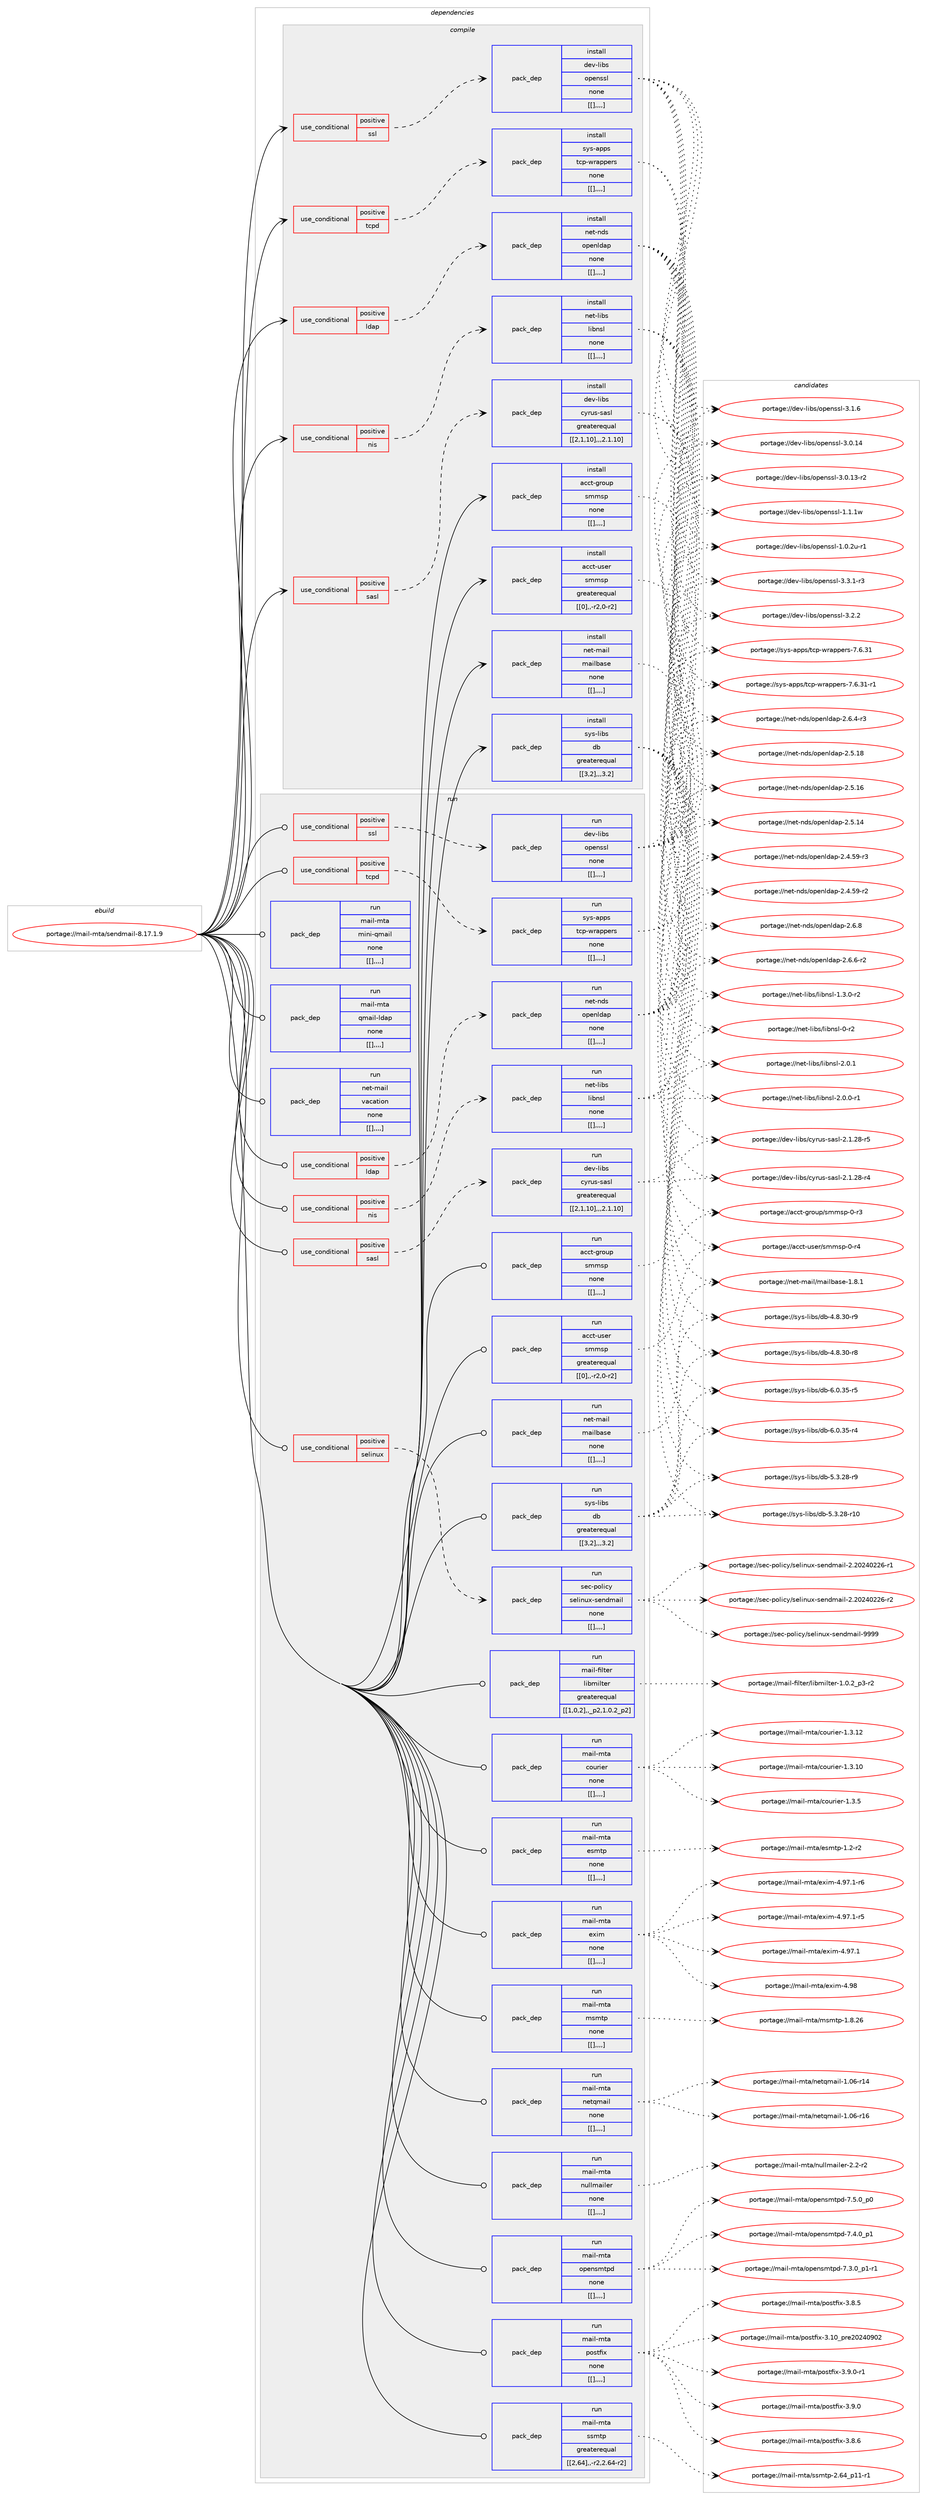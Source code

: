 digraph prolog {

# *************
# Graph options
# *************

newrank=true;
concentrate=true;
compound=true;
graph [rankdir=LR,fontname=Helvetica,fontsize=10,ranksep=1.5];#, ranksep=2.5, nodesep=0.2];
edge  [arrowhead=vee];
node  [fontname=Helvetica,fontsize=10];

# **********
# The ebuild
# **********

subgraph cluster_leftcol {
color=gray;
label=<<i>ebuild</i>>;
id [label="portage://mail-mta/sendmail-8.17.1.9", color=red, width=4, href="../mail-mta/sendmail-8.17.1.9.svg"];
}

# ****************
# The dependencies
# ****************

subgraph cluster_midcol {
color=gray;
label=<<i>dependencies</i>>;
subgraph cluster_compile {
fillcolor="#eeeeee";
style=filled;
label=<<i>compile</i>>;
subgraph cond73494 {
dependency295524 [label=<<TABLE BORDER="0" CELLBORDER="1" CELLSPACING="0" CELLPADDING="4"><TR><TD ROWSPAN="3" CELLPADDING="10">use_conditional</TD></TR><TR><TD>positive</TD></TR><TR><TD>ldap</TD></TR></TABLE>>, shape=none, color=red];
subgraph pack219558 {
dependency295525 [label=<<TABLE BORDER="0" CELLBORDER="1" CELLSPACING="0" CELLPADDING="4" WIDTH="220"><TR><TD ROWSPAN="6" CELLPADDING="30">pack_dep</TD></TR><TR><TD WIDTH="110">install</TD></TR><TR><TD>net-nds</TD></TR><TR><TD>openldap</TD></TR><TR><TD>none</TD></TR><TR><TD>[[],,,,]</TD></TR></TABLE>>, shape=none, color=blue];
}
dependency295524:e -> dependency295525:w [weight=20,style="dashed",arrowhead="vee"];
}
id:e -> dependency295524:w [weight=20,style="solid",arrowhead="vee"];
subgraph cond73495 {
dependency295526 [label=<<TABLE BORDER="0" CELLBORDER="1" CELLSPACING="0" CELLPADDING="4"><TR><TD ROWSPAN="3" CELLPADDING="10">use_conditional</TD></TR><TR><TD>positive</TD></TR><TR><TD>nis</TD></TR></TABLE>>, shape=none, color=red];
subgraph pack219559 {
dependency295527 [label=<<TABLE BORDER="0" CELLBORDER="1" CELLSPACING="0" CELLPADDING="4" WIDTH="220"><TR><TD ROWSPAN="6" CELLPADDING="30">pack_dep</TD></TR><TR><TD WIDTH="110">install</TD></TR><TR><TD>net-libs</TD></TR><TR><TD>libnsl</TD></TR><TR><TD>none</TD></TR><TR><TD>[[],,,,]</TD></TR></TABLE>>, shape=none, color=blue];
}
dependency295526:e -> dependency295527:w [weight=20,style="dashed",arrowhead="vee"];
}
id:e -> dependency295526:w [weight=20,style="solid",arrowhead="vee"];
subgraph cond73496 {
dependency295528 [label=<<TABLE BORDER="0" CELLBORDER="1" CELLSPACING="0" CELLPADDING="4"><TR><TD ROWSPAN="3" CELLPADDING="10">use_conditional</TD></TR><TR><TD>positive</TD></TR><TR><TD>sasl</TD></TR></TABLE>>, shape=none, color=red];
subgraph pack219560 {
dependency295529 [label=<<TABLE BORDER="0" CELLBORDER="1" CELLSPACING="0" CELLPADDING="4" WIDTH="220"><TR><TD ROWSPAN="6" CELLPADDING="30">pack_dep</TD></TR><TR><TD WIDTH="110">install</TD></TR><TR><TD>dev-libs</TD></TR><TR><TD>cyrus-sasl</TD></TR><TR><TD>greaterequal</TD></TR><TR><TD>[[2,1,10],,,2.1.10]</TD></TR></TABLE>>, shape=none, color=blue];
}
dependency295528:e -> dependency295529:w [weight=20,style="dashed",arrowhead="vee"];
}
id:e -> dependency295528:w [weight=20,style="solid",arrowhead="vee"];
subgraph cond73497 {
dependency295530 [label=<<TABLE BORDER="0" CELLBORDER="1" CELLSPACING="0" CELLPADDING="4"><TR><TD ROWSPAN="3" CELLPADDING="10">use_conditional</TD></TR><TR><TD>positive</TD></TR><TR><TD>ssl</TD></TR></TABLE>>, shape=none, color=red];
subgraph pack219561 {
dependency295531 [label=<<TABLE BORDER="0" CELLBORDER="1" CELLSPACING="0" CELLPADDING="4" WIDTH="220"><TR><TD ROWSPAN="6" CELLPADDING="30">pack_dep</TD></TR><TR><TD WIDTH="110">install</TD></TR><TR><TD>dev-libs</TD></TR><TR><TD>openssl</TD></TR><TR><TD>none</TD></TR><TR><TD>[[],,,,]</TD></TR></TABLE>>, shape=none, color=blue];
}
dependency295530:e -> dependency295531:w [weight=20,style="dashed",arrowhead="vee"];
}
id:e -> dependency295530:w [weight=20,style="solid",arrowhead="vee"];
subgraph cond73498 {
dependency295532 [label=<<TABLE BORDER="0" CELLBORDER="1" CELLSPACING="0" CELLPADDING="4"><TR><TD ROWSPAN="3" CELLPADDING="10">use_conditional</TD></TR><TR><TD>positive</TD></TR><TR><TD>tcpd</TD></TR></TABLE>>, shape=none, color=red];
subgraph pack219562 {
dependency295533 [label=<<TABLE BORDER="0" CELLBORDER="1" CELLSPACING="0" CELLPADDING="4" WIDTH="220"><TR><TD ROWSPAN="6" CELLPADDING="30">pack_dep</TD></TR><TR><TD WIDTH="110">install</TD></TR><TR><TD>sys-apps</TD></TR><TR><TD>tcp-wrappers</TD></TR><TR><TD>none</TD></TR><TR><TD>[[],,,,]</TD></TR></TABLE>>, shape=none, color=blue];
}
dependency295532:e -> dependency295533:w [weight=20,style="dashed",arrowhead="vee"];
}
id:e -> dependency295532:w [weight=20,style="solid",arrowhead="vee"];
subgraph pack219563 {
dependency295534 [label=<<TABLE BORDER="0" CELLBORDER="1" CELLSPACING="0" CELLPADDING="4" WIDTH="220"><TR><TD ROWSPAN="6" CELLPADDING="30">pack_dep</TD></TR><TR><TD WIDTH="110">install</TD></TR><TR><TD>acct-group</TD></TR><TR><TD>smmsp</TD></TR><TR><TD>none</TD></TR><TR><TD>[[],,,,]</TD></TR></TABLE>>, shape=none, color=blue];
}
id:e -> dependency295534:w [weight=20,style="solid",arrowhead="vee"];
subgraph pack219564 {
dependency295535 [label=<<TABLE BORDER="0" CELLBORDER="1" CELLSPACING="0" CELLPADDING="4" WIDTH="220"><TR><TD ROWSPAN="6" CELLPADDING="30">pack_dep</TD></TR><TR><TD WIDTH="110">install</TD></TR><TR><TD>acct-user</TD></TR><TR><TD>smmsp</TD></TR><TR><TD>greaterequal</TD></TR><TR><TD>[[0],,-r2,0-r2]</TD></TR></TABLE>>, shape=none, color=blue];
}
id:e -> dependency295535:w [weight=20,style="solid",arrowhead="vee"];
subgraph pack219565 {
dependency295536 [label=<<TABLE BORDER="0" CELLBORDER="1" CELLSPACING="0" CELLPADDING="4" WIDTH="220"><TR><TD ROWSPAN="6" CELLPADDING="30">pack_dep</TD></TR><TR><TD WIDTH="110">install</TD></TR><TR><TD>net-mail</TD></TR><TR><TD>mailbase</TD></TR><TR><TD>none</TD></TR><TR><TD>[[],,,,]</TD></TR></TABLE>>, shape=none, color=blue];
}
id:e -> dependency295536:w [weight=20,style="solid",arrowhead="vee"];
subgraph pack219566 {
dependency295537 [label=<<TABLE BORDER="0" CELLBORDER="1" CELLSPACING="0" CELLPADDING="4" WIDTH="220"><TR><TD ROWSPAN="6" CELLPADDING="30">pack_dep</TD></TR><TR><TD WIDTH="110">install</TD></TR><TR><TD>sys-libs</TD></TR><TR><TD>db</TD></TR><TR><TD>greaterequal</TD></TR><TR><TD>[[3,2],,,3.2]</TD></TR></TABLE>>, shape=none, color=blue];
}
id:e -> dependency295537:w [weight=20,style="solid",arrowhead="vee"];
}
subgraph cluster_compileandrun {
fillcolor="#eeeeee";
style=filled;
label=<<i>compile and run</i>>;
}
subgraph cluster_run {
fillcolor="#eeeeee";
style=filled;
label=<<i>run</i>>;
subgraph cond73499 {
dependency295538 [label=<<TABLE BORDER="0" CELLBORDER="1" CELLSPACING="0" CELLPADDING="4"><TR><TD ROWSPAN="3" CELLPADDING="10">use_conditional</TD></TR><TR><TD>positive</TD></TR><TR><TD>ldap</TD></TR></TABLE>>, shape=none, color=red];
subgraph pack219567 {
dependency295539 [label=<<TABLE BORDER="0" CELLBORDER="1" CELLSPACING="0" CELLPADDING="4" WIDTH="220"><TR><TD ROWSPAN="6" CELLPADDING="30">pack_dep</TD></TR><TR><TD WIDTH="110">run</TD></TR><TR><TD>net-nds</TD></TR><TR><TD>openldap</TD></TR><TR><TD>none</TD></TR><TR><TD>[[],,,,]</TD></TR></TABLE>>, shape=none, color=blue];
}
dependency295538:e -> dependency295539:w [weight=20,style="dashed",arrowhead="vee"];
}
id:e -> dependency295538:w [weight=20,style="solid",arrowhead="odot"];
subgraph cond73500 {
dependency295540 [label=<<TABLE BORDER="0" CELLBORDER="1" CELLSPACING="0" CELLPADDING="4"><TR><TD ROWSPAN="3" CELLPADDING="10">use_conditional</TD></TR><TR><TD>positive</TD></TR><TR><TD>nis</TD></TR></TABLE>>, shape=none, color=red];
subgraph pack219568 {
dependency295541 [label=<<TABLE BORDER="0" CELLBORDER="1" CELLSPACING="0" CELLPADDING="4" WIDTH="220"><TR><TD ROWSPAN="6" CELLPADDING="30">pack_dep</TD></TR><TR><TD WIDTH="110">run</TD></TR><TR><TD>net-libs</TD></TR><TR><TD>libnsl</TD></TR><TR><TD>none</TD></TR><TR><TD>[[],,,,]</TD></TR></TABLE>>, shape=none, color=blue];
}
dependency295540:e -> dependency295541:w [weight=20,style="dashed",arrowhead="vee"];
}
id:e -> dependency295540:w [weight=20,style="solid",arrowhead="odot"];
subgraph cond73501 {
dependency295542 [label=<<TABLE BORDER="0" CELLBORDER="1" CELLSPACING="0" CELLPADDING="4"><TR><TD ROWSPAN="3" CELLPADDING="10">use_conditional</TD></TR><TR><TD>positive</TD></TR><TR><TD>sasl</TD></TR></TABLE>>, shape=none, color=red];
subgraph pack219569 {
dependency295543 [label=<<TABLE BORDER="0" CELLBORDER="1" CELLSPACING="0" CELLPADDING="4" WIDTH="220"><TR><TD ROWSPAN="6" CELLPADDING="30">pack_dep</TD></TR><TR><TD WIDTH="110">run</TD></TR><TR><TD>dev-libs</TD></TR><TR><TD>cyrus-sasl</TD></TR><TR><TD>greaterequal</TD></TR><TR><TD>[[2,1,10],,,2.1.10]</TD></TR></TABLE>>, shape=none, color=blue];
}
dependency295542:e -> dependency295543:w [weight=20,style="dashed",arrowhead="vee"];
}
id:e -> dependency295542:w [weight=20,style="solid",arrowhead="odot"];
subgraph cond73502 {
dependency295544 [label=<<TABLE BORDER="0" CELLBORDER="1" CELLSPACING="0" CELLPADDING="4"><TR><TD ROWSPAN="3" CELLPADDING="10">use_conditional</TD></TR><TR><TD>positive</TD></TR><TR><TD>selinux</TD></TR></TABLE>>, shape=none, color=red];
subgraph pack219570 {
dependency295545 [label=<<TABLE BORDER="0" CELLBORDER="1" CELLSPACING="0" CELLPADDING="4" WIDTH="220"><TR><TD ROWSPAN="6" CELLPADDING="30">pack_dep</TD></TR><TR><TD WIDTH="110">run</TD></TR><TR><TD>sec-policy</TD></TR><TR><TD>selinux-sendmail</TD></TR><TR><TD>none</TD></TR><TR><TD>[[],,,,]</TD></TR></TABLE>>, shape=none, color=blue];
}
dependency295544:e -> dependency295545:w [weight=20,style="dashed",arrowhead="vee"];
}
id:e -> dependency295544:w [weight=20,style="solid",arrowhead="odot"];
subgraph cond73503 {
dependency295546 [label=<<TABLE BORDER="0" CELLBORDER="1" CELLSPACING="0" CELLPADDING="4"><TR><TD ROWSPAN="3" CELLPADDING="10">use_conditional</TD></TR><TR><TD>positive</TD></TR><TR><TD>ssl</TD></TR></TABLE>>, shape=none, color=red];
subgraph pack219571 {
dependency295547 [label=<<TABLE BORDER="0" CELLBORDER="1" CELLSPACING="0" CELLPADDING="4" WIDTH="220"><TR><TD ROWSPAN="6" CELLPADDING="30">pack_dep</TD></TR><TR><TD WIDTH="110">run</TD></TR><TR><TD>dev-libs</TD></TR><TR><TD>openssl</TD></TR><TR><TD>none</TD></TR><TR><TD>[[],,,,]</TD></TR></TABLE>>, shape=none, color=blue];
}
dependency295546:e -> dependency295547:w [weight=20,style="dashed",arrowhead="vee"];
}
id:e -> dependency295546:w [weight=20,style="solid",arrowhead="odot"];
subgraph cond73504 {
dependency295548 [label=<<TABLE BORDER="0" CELLBORDER="1" CELLSPACING="0" CELLPADDING="4"><TR><TD ROWSPAN="3" CELLPADDING="10">use_conditional</TD></TR><TR><TD>positive</TD></TR><TR><TD>tcpd</TD></TR></TABLE>>, shape=none, color=red];
subgraph pack219572 {
dependency295549 [label=<<TABLE BORDER="0" CELLBORDER="1" CELLSPACING="0" CELLPADDING="4" WIDTH="220"><TR><TD ROWSPAN="6" CELLPADDING="30">pack_dep</TD></TR><TR><TD WIDTH="110">run</TD></TR><TR><TD>sys-apps</TD></TR><TR><TD>tcp-wrappers</TD></TR><TR><TD>none</TD></TR><TR><TD>[[],,,,]</TD></TR></TABLE>>, shape=none, color=blue];
}
dependency295548:e -> dependency295549:w [weight=20,style="dashed",arrowhead="vee"];
}
id:e -> dependency295548:w [weight=20,style="solid",arrowhead="odot"];
subgraph pack219573 {
dependency295550 [label=<<TABLE BORDER="0" CELLBORDER="1" CELLSPACING="0" CELLPADDING="4" WIDTH="220"><TR><TD ROWSPAN="6" CELLPADDING="30">pack_dep</TD></TR><TR><TD WIDTH="110">run</TD></TR><TR><TD>acct-group</TD></TR><TR><TD>smmsp</TD></TR><TR><TD>none</TD></TR><TR><TD>[[],,,,]</TD></TR></TABLE>>, shape=none, color=blue];
}
id:e -> dependency295550:w [weight=20,style="solid",arrowhead="odot"];
subgraph pack219574 {
dependency295551 [label=<<TABLE BORDER="0" CELLBORDER="1" CELLSPACING="0" CELLPADDING="4" WIDTH="220"><TR><TD ROWSPAN="6" CELLPADDING="30">pack_dep</TD></TR><TR><TD WIDTH="110">run</TD></TR><TR><TD>acct-user</TD></TR><TR><TD>smmsp</TD></TR><TR><TD>greaterequal</TD></TR><TR><TD>[[0],,-r2,0-r2]</TD></TR></TABLE>>, shape=none, color=blue];
}
id:e -> dependency295551:w [weight=20,style="solid",arrowhead="odot"];
subgraph pack219575 {
dependency295552 [label=<<TABLE BORDER="0" CELLBORDER="1" CELLSPACING="0" CELLPADDING="4" WIDTH="220"><TR><TD ROWSPAN="6" CELLPADDING="30">pack_dep</TD></TR><TR><TD WIDTH="110">run</TD></TR><TR><TD>mail-filter</TD></TR><TR><TD>libmilter</TD></TR><TR><TD>greaterequal</TD></TR><TR><TD>[[1,0,2],,_p2,1.0.2_p2]</TD></TR></TABLE>>, shape=none, color=blue];
}
id:e -> dependency295552:w [weight=20,style="solid",arrowhead="odot"];
subgraph pack219576 {
dependency295553 [label=<<TABLE BORDER="0" CELLBORDER="1" CELLSPACING="0" CELLPADDING="4" WIDTH="220"><TR><TD ROWSPAN="6" CELLPADDING="30">pack_dep</TD></TR><TR><TD WIDTH="110">run</TD></TR><TR><TD>net-mail</TD></TR><TR><TD>mailbase</TD></TR><TR><TD>none</TD></TR><TR><TD>[[],,,,]</TD></TR></TABLE>>, shape=none, color=blue];
}
id:e -> dependency295553:w [weight=20,style="solid",arrowhead="odot"];
subgraph pack219577 {
dependency295554 [label=<<TABLE BORDER="0" CELLBORDER="1" CELLSPACING="0" CELLPADDING="4" WIDTH="220"><TR><TD ROWSPAN="6" CELLPADDING="30">pack_dep</TD></TR><TR><TD WIDTH="110">run</TD></TR><TR><TD>sys-libs</TD></TR><TR><TD>db</TD></TR><TR><TD>greaterequal</TD></TR><TR><TD>[[3,2],,,3.2]</TD></TR></TABLE>>, shape=none, color=blue];
}
id:e -> dependency295554:w [weight=20,style="solid",arrowhead="odot"];
subgraph pack219578 {
dependency295555 [label=<<TABLE BORDER="0" CELLBORDER="1" CELLSPACING="0" CELLPADDING="4" WIDTH="220"><TR><TD ROWSPAN="6" CELLPADDING="30">pack_dep</TD></TR><TR><TD WIDTH="110">run</TD></TR><TR><TD>mail-mta</TD></TR><TR><TD>courier</TD></TR><TR><TD>none</TD></TR><TR><TD>[[],,,,]</TD></TR></TABLE>>, shape=none, color=blue];
}
id:e -> dependency295555:w [weight=20,style="solid",arrowhead="odot"];
subgraph pack219579 {
dependency295556 [label=<<TABLE BORDER="0" CELLBORDER="1" CELLSPACING="0" CELLPADDING="4" WIDTH="220"><TR><TD ROWSPAN="6" CELLPADDING="30">pack_dep</TD></TR><TR><TD WIDTH="110">run</TD></TR><TR><TD>mail-mta</TD></TR><TR><TD>esmtp</TD></TR><TR><TD>none</TD></TR><TR><TD>[[],,,,]</TD></TR></TABLE>>, shape=none, color=blue];
}
id:e -> dependency295556:w [weight=20,style="solid",arrowhead="odot"];
subgraph pack219580 {
dependency295557 [label=<<TABLE BORDER="0" CELLBORDER="1" CELLSPACING="0" CELLPADDING="4" WIDTH="220"><TR><TD ROWSPAN="6" CELLPADDING="30">pack_dep</TD></TR><TR><TD WIDTH="110">run</TD></TR><TR><TD>mail-mta</TD></TR><TR><TD>exim</TD></TR><TR><TD>none</TD></TR><TR><TD>[[],,,,]</TD></TR></TABLE>>, shape=none, color=blue];
}
id:e -> dependency295557:w [weight=20,style="solid",arrowhead="odot"];
subgraph pack219581 {
dependency295558 [label=<<TABLE BORDER="0" CELLBORDER="1" CELLSPACING="0" CELLPADDING="4" WIDTH="220"><TR><TD ROWSPAN="6" CELLPADDING="30">pack_dep</TD></TR><TR><TD WIDTH="110">run</TD></TR><TR><TD>mail-mta</TD></TR><TR><TD>mini-qmail</TD></TR><TR><TD>none</TD></TR><TR><TD>[[],,,,]</TD></TR></TABLE>>, shape=none, color=blue];
}
id:e -> dependency295558:w [weight=20,style="solid",arrowhead="odot"];
subgraph pack219582 {
dependency295559 [label=<<TABLE BORDER="0" CELLBORDER="1" CELLSPACING="0" CELLPADDING="4" WIDTH="220"><TR><TD ROWSPAN="6" CELLPADDING="30">pack_dep</TD></TR><TR><TD WIDTH="110">run</TD></TR><TR><TD>mail-mta</TD></TR><TR><TD>msmtp</TD></TR><TR><TD>none</TD></TR><TR><TD>[[],,,,]</TD></TR></TABLE>>, shape=none, color=blue];
}
id:e -> dependency295559:w [weight=20,style="solid",arrowhead="odot"];
subgraph pack219583 {
dependency295560 [label=<<TABLE BORDER="0" CELLBORDER="1" CELLSPACING="0" CELLPADDING="4" WIDTH="220"><TR><TD ROWSPAN="6" CELLPADDING="30">pack_dep</TD></TR><TR><TD WIDTH="110">run</TD></TR><TR><TD>mail-mta</TD></TR><TR><TD>netqmail</TD></TR><TR><TD>none</TD></TR><TR><TD>[[],,,,]</TD></TR></TABLE>>, shape=none, color=blue];
}
id:e -> dependency295560:w [weight=20,style="solid",arrowhead="odot"];
subgraph pack219584 {
dependency295561 [label=<<TABLE BORDER="0" CELLBORDER="1" CELLSPACING="0" CELLPADDING="4" WIDTH="220"><TR><TD ROWSPAN="6" CELLPADDING="30">pack_dep</TD></TR><TR><TD WIDTH="110">run</TD></TR><TR><TD>mail-mta</TD></TR><TR><TD>nullmailer</TD></TR><TR><TD>none</TD></TR><TR><TD>[[],,,,]</TD></TR></TABLE>>, shape=none, color=blue];
}
id:e -> dependency295561:w [weight=20,style="solid",arrowhead="odot"];
subgraph pack219585 {
dependency295562 [label=<<TABLE BORDER="0" CELLBORDER="1" CELLSPACING="0" CELLPADDING="4" WIDTH="220"><TR><TD ROWSPAN="6" CELLPADDING="30">pack_dep</TD></TR><TR><TD WIDTH="110">run</TD></TR><TR><TD>mail-mta</TD></TR><TR><TD>opensmtpd</TD></TR><TR><TD>none</TD></TR><TR><TD>[[],,,,]</TD></TR></TABLE>>, shape=none, color=blue];
}
id:e -> dependency295562:w [weight=20,style="solid",arrowhead="odot"];
subgraph pack219586 {
dependency295563 [label=<<TABLE BORDER="0" CELLBORDER="1" CELLSPACING="0" CELLPADDING="4" WIDTH="220"><TR><TD ROWSPAN="6" CELLPADDING="30">pack_dep</TD></TR><TR><TD WIDTH="110">run</TD></TR><TR><TD>mail-mta</TD></TR><TR><TD>postfix</TD></TR><TR><TD>none</TD></TR><TR><TD>[[],,,,]</TD></TR></TABLE>>, shape=none, color=blue];
}
id:e -> dependency295563:w [weight=20,style="solid",arrowhead="odot"];
subgraph pack219587 {
dependency295564 [label=<<TABLE BORDER="0" CELLBORDER="1" CELLSPACING="0" CELLPADDING="4" WIDTH="220"><TR><TD ROWSPAN="6" CELLPADDING="30">pack_dep</TD></TR><TR><TD WIDTH="110">run</TD></TR><TR><TD>mail-mta</TD></TR><TR><TD>qmail-ldap</TD></TR><TR><TD>none</TD></TR><TR><TD>[[],,,,]</TD></TR></TABLE>>, shape=none, color=blue];
}
id:e -> dependency295564:w [weight=20,style="solid",arrowhead="odot"];
subgraph pack219588 {
dependency295565 [label=<<TABLE BORDER="0" CELLBORDER="1" CELLSPACING="0" CELLPADDING="4" WIDTH="220"><TR><TD ROWSPAN="6" CELLPADDING="30">pack_dep</TD></TR><TR><TD WIDTH="110">run</TD></TR><TR><TD>mail-mta</TD></TR><TR><TD>ssmtp</TD></TR><TR><TD>greaterequal</TD></TR><TR><TD>[[2,64],,-r2,2.64-r2]</TD></TR></TABLE>>, shape=none, color=blue];
}
id:e -> dependency295565:w [weight=20,style="solid",arrowhead="odot"];
subgraph pack219589 {
dependency295566 [label=<<TABLE BORDER="0" CELLBORDER="1" CELLSPACING="0" CELLPADDING="4" WIDTH="220"><TR><TD ROWSPAN="6" CELLPADDING="30">pack_dep</TD></TR><TR><TD WIDTH="110">run</TD></TR><TR><TD>net-mail</TD></TR><TR><TD>vacation</TD></TR><TR><TD>none</TD></TR><TR><TD>[[],,,,]</TD></TR></TABLE>>, shape=none, color=blue];
}
id:e -> dependency295566:w [weight=20,style="solid",arrowhead="odot"];
}
}

# **************
# The candidates
# **************

subgraph cluster_choices {
rank=same;
color=gray;
label=<<i>candidates</i>>;

subgraph choice219558 {
color=black;
nodesep=1;
choice110101116451101001154711111210111010810097112455046544656 [label="portage://net-nds/openldap-2.6.8", color=red, width=4,href="../net-nds/openldap-2.6.8.svg"];
choice1101011164511010011547111112101110108100971124550465446544511450 [label="portage://net-nds/openldap-2.6.6-r2", color=red, width=4,href="../net-nds/openldap-2.6.6-r2.svg"];
choice1101011164511010011547111112101110108100971124550465446524511451 [label="portage://net-nds/openldap-2.6.4-r3", color=red, width=4,href="../net-nds/openldap-2.6.4-r3.svg"];
choice11010111645110100115471111121011101081009711245504653464956 [label="portage://net-nds/openldap-2.5.18", color=red, width=4,href="../net-nds/openldap-2.5.18.svg"];
choice11010111645110100115471111121011101081009711245504653464954 [label="portage://net-nds/openldap-2.5.16", color=red, width=4,href="../net-nds/openldap-2.5.16.svg"];
choice11010111645110100115471111121011101081009711245504653464952 [label="portage://net-nds/openldap-2.5.14", color=red, width=4,href="../net-nds/openldap-2.5.14.svg"];
choice110101116451101001154711111210111010810097112455046524653574511451 [label="portage://net-nds/openldap-2.4.59-r3", color=red, width=4,href="../net-nds/openldap-2.4.59-r3.svg"];
choice110101116451101001154711111210111010810097112455046524653574511450 [label="portage://net-nds/openldap-2.4.59-r2", color=red, width=4,href="../net-nds/openldap-2.4.59-r2.svg"];
dependency295525:e -> choice110101116451101001154711111210111010810097112455046544656:w [style=dotted,weight="100"];
dependency295525:e -> choice1101011164511010011547111112101110108100971124550465446544511450:w [style=dotted,weight="100"];
dependency295525:e -> choice1101011164511010011547111112101110108100971124550465446524511451:w [style=dotted,weight="100"];
dependency295525:e -> choice11010111645110100115471111121011101081009711245504653464956:w [style=dotted,weight="100"];
dependency295525:e -> choice11010111645110100115471111121011101081009711245504653464954:w [style=dotted,weight="100"];
dependency295525:e -> choice11010111645110100115471111121011101081009711245504653464952:w [style=dotted,weight="100"];
dependency295525:e -> choice110101116451101001154711111210111010810097112455046524653574511451:w [style=dotted,weight="100"];
dependency295525:e -> choice110101116451101001154711111210111010810097112455046524653574511450:w [style=dotted,weight="100"];
}
subgraph choice219559 {
color=black;
nodesep=1;
choice11010111645108105981154710810598110115108455046484649 [label="portage://net-libs/libnsl-2.0.1", color=red, width=4,href="../net-libs/libnsl-2.0.1.svg"];
choice110101116451081059811547108105981101151084550464846484511449 [label="portage://net-libs/libnsl-2.0.0-r1", color=red, width=4,href="../net-libs/libnsl-2.0.0-r1.svg"];
choice110101116451081059811547108105981101151084549465146484511450 [label="portage://net-libs/libnsl-1.3.0-r2", color=red, width=4,href="../net-libs/libnsl-1.3.0-r2.svg"];
choice1101011164510810598115471081059811011510845484511450 [label="portage://net-libs/libnsl-0-r2", color=red, width=4,href="../net-libs/libnsl-0-r2.svg"];
dependency295527:e -> choice11010111645108105981154710810598110115108455046484649:w [style=dotted,weight="100"];
dependency295527:e -> choice110101116451081059811547108105981101151084550464846484511449:w [style=dotted,weight="100"];
dependency295527:e -> choice110101116451081059811547108105981101151084549465146484511450:w [style=dotted,weight="100"];
dependency295527:e -> choice1101011164510810598115471081059811011510845484511450:w [style=dotted,weight="100"];
}
subgraph choice219560 {
color=black;
nodesep=1;
choice100101118451081059811547991211141171154511597115108455046494650564511453 [label="portage://dev-libs/cyrus-sasl-2.1.28-r5", color=red, width=4,href="../dev-libs/cyrus-sasl-2.1.28-r5.svg"];
choice100101118451081059811547991211141171154511597115108455046494650564511452 [label="portage://dev-libs/cyrus-sasl-2.1.28-r4", color=red, width=4,href="../dev-libs/cyrus-sasl-2.1.28-r4.svg"];
dependency295529:e -> choice100101118451081059811547991211141171154511597115108455046494650564511453:w [style=dotted,weight="100"];
dependency295529:e -> choice100101118451081059811547991211141171154511597115108455046494650564511452:w [style=dotted,weight="100"];
}
subgraph choice219561 {
color=black;
nodesep=1;
choice1001011184510810598115471111121011101151151084551465146494511451 [label="portage://dev-libs/openssl-3.3.1-r3", color=red, width=4,href="../dev-libs/openssl-3.3.1-r3.svg"];
choice100101118451081059811547111112101110115115108455146504650 [label="portage://dev-libs/openssl-3.2.2", color=red, width=4,href="../dev-libs/openssl-3.2.2.svg"];
choice100101118451081059811547111112101110115115108455146494654 [label="portage://dev-libs/openssl-3.1.6", color=red, width=4,href="../dev-libs/openssl-3.1.6.svg"];
choice10010111845108105981154711111210111011511510845514648464952 [label="portage://dev-libs/openssl-3.0.14", color=red, width=4,href="../dev-libs/openssl-3.0.14.svg"];
choice100101118451081059811547111112101110115115108455146484649514511450 [label="portage://dev-libs/openssl-3.0.13-r2", color=red, width=4,href="../dev-libs/openssl-3.0.13-r2.svg"];
choice100101118451081059811547111112101110115115108454946494649119 [label="portage://dev-libs/openssl-1.1.1w", color=red, width=4,href="../dev-libs/openssl-1.1.1w.svg"];
choice1001011184510810598115471111121011101151151084549464846501174511449 [label="portage://dev-libs/openssl-1.0.2u-r1", color=red, width=4,href="../dev-libs/openssl-1.0.2u-r1.svg"];
dependency295531:e -> choice1001011184510810598115471111121011101151151084551465146494511451:w [style=dotted,weight="100"];
dependency295531:e -> choice100101118451081059811547111112101110115115108455146504650:w [style=dotted,weight="100"];
dependency295531:e -> choice100101118451081059811547111112101110115115108455146494654:w [style=dotted,weight="100"];
dependency295531:e -> choice10010111845108105981154711111210111011511510845514648464952:w [style=dotted,weight="100"];
dependency295531:e -> choice100101118451081059811547111112101110115115108455146484649514511450:w [style=dotted,weight="100"];
dependency295531:e -> choice100101118451081059811547111112101110115115108454946494649119:w [style=dotted,weight="100"];
dependency295531:e -> choice1001011184510810598115471111121011101151151084549464846501174511449:w [style=dotted,weight="100"];
}
subgraph choice219562 {
color=black;
nodesep=1;
choice115121115459711211211547116991124511911497112112101114115455546544651494511449 [label="portage://sys-apps/tcp-wrappers-7.6.31-r1", color=red, width=4,href="../sys-apps/tcp-wrappers-7.6.31-r1.svg"];
choice11512111545971121121154711699112451191149711211210111411545554654465149 [label="portage://sys-apps/tcp-wrappers-7.6.31", color=red, width=4,href="../sys-apps/tcp-wrappers-7.6.31.svg"];
dependency295533:e -> choice115121115459711211211547116991124511911497112112101114115455546544651494511449:w [style=dotted,weight="100"];
dependency295533:e -> choice11512111545971121121154711699112451191149711211210111411545554654465149:w [style=dotted,weight="100"];
}
subgraph choice219563 {
color=black;
nodesep=1;
choice979999116451031141111171124711510910911511245484511451 [label="portage://acct-group/smmsp-0-r3", color=red, width=4,href="../acct-group/smmsp-0-r3.svg"];
dependency295534:e -> choice979999116451031141111171124711510910911511245484511451:w [style=dotted,weight="100"];
}
subgraph choice219564 {
color=black;
nodesep=1;
choice979999116451171151011144711510910911511245484511452 [label="portage://acct-user/smmsp-0-r4", color=red, width=4,href="../acct-user/smmsp-0-r4.svg"];
dependency295535:e -> choice979999116451171151011144711510910911511245484511452:w [style=dotted,weight="100"];
}
subgraph choice219565 {
color=black;
nodesep=1;
choice110101116451099710510847109971051089897115101454946564649 [label="portage://net-mail/mailbase-1.8.1", color=red, width=4,href="../net-mail/mailbase-1.8.1.svg"];
dependency295536:e -> choice110101116451099710510847109971051089897115101454946564649:w [style=dotted,weight="100"];
}
subgraph choice219566 {
color=black;
nodesep=1;
choice11512111545108105981154710098455446484651534511453 [label="portage://sys-libs/db-6.0.35-r5", color=red, width=4,href="../sys-libs/db-6.0.35-r5.svg"];
choice11512111545108105981154710098455446484651534511452 [label="portage://sys-libs/db-6.0.35-r4", color=red, width=4,href="../sys-libs/db-6.0.35-r4.svg"];
choice11512111545108105981154710098455346514650564511457 [label="portage://sys-libs/db-5.3.28-r9", color=red, width=4,href="../sys-libs/db-5.3.28-r9.svg"];
choice1151211154510810598115471009845534651465056451144948 [label="portage://sys-libs/db-5.3.28-r10", color=red, width=4,href="../sys-libs/db-5.3.28-r10.svg"];
choice11512111545108105981154710098455246564651484511457 [label="portage://sys-libs/db-4.8.30-r9", color=red, width=4,href="../sys-libs/db-4.8.30-r9.svg"];
choice11512111545108105981154710098455246564651484511456 [label="portage://sys-libs/db-4.8.30-r8", color=red, width=4,href="../sys-libs/db-4.8.30-r8.svg"];
dependency295537:e -> choice11512111545108105981154710098455446484651534511453:w [style=dotted,weight="100"];
dependency295537:e -> choice11512111545108105981154710098455446484651534511452:w [style=dotted,weight="100"];
dependency295537:e -> choice11512111545108105981154710098455346514650564511457:w [style=dotted,weight="100"];
dependency295537:e -> choice1151211154510810598115471009845534651465056451144948:w [style=dotted,weight="100"];
dependency295537:e -> choice11512111545108105981154710098455246564651484511457:w [style=dotted,weight="100"];
dependency295537:e -> choice11512111545108105981154710098455246564651484511456:w [style=dotted,weight="100"];
}
subgraph choice219567 {
color=black;
nodesep=1;
choice110101116451101001154711111210111010810097112455046544656 [label="portage://net-nds/openldap-2.6.8", color=red, width=4,href="../net-nds/openldap-2.6.8.svg"];
choice1101011164511010011547111112101110108100971124550465446544511450 [label="portage://net-nds/openldap-2.6.6-r2", color=red, width=4,href="../net-nds/openldap-2.6.6-r2.svg"];
choice1101011164511010011547111112101110108100971124550465446524511451 [label="portage://net-nds/openldap-2.6.4-r3", color=red, width=4,href="../net-nds/openldap-2.6.4-r3.svg"];
choice11010111645110100115471111121011101081009711245504653464956 [label="portage://net-nds/openldap-2.5.18", color=red, width=4,href="../net-nds/openldap-2.5.18.svg"];
choice11010111645110100115471111121011101081009711245504653464954 [label="portage://net-nds/openldap-2.5.16", color=red, width=4,href="../net-nds/openldap-2.5.16.svg"];
choice11010111645110100115471111121011101081009711245504653464952 [label="portage://net-nds/openldap-2.5.14", color=red, width=4,href="../net-nds/openldap-2.5.14.svg"];
choice110101116451101001154711111210111010810097112455046524653574511451 [label="portage://net-nds/openldap-2.4.59-r3", color=red, width=4,href="../net-nds/openldap-2.4.59-r3.svg"];
choice110101116451101001154711111210111010810097112455046524653574511450 [label="portage://net-nds/openldap-2.4.59-r2", color=red, width=4,href="../net-nds/openldap-2.4.59-r2.svg"];
dependency295539:e -> choice110101116451101001154711111210111010810097112455046544656:w [style=dotted,weight="100"];
dependency295539:e -> choice1101011164511010011547111112101110108100971124550465446544511450:w [style=dotted,weight="100"];
dependency295539:e -> choice1101011164511010011547111112101110108100971124550465446524511451:w [style=dotted,weight="100"];
dependency295539:e -> choice11010111645110100115471111121011101081009711245504653464956:w [style=dotted,weight="100"];
dependency295539:e -> choice11010111645110100115471111121011101081009711245504653464954:w [style=dotted,weight="100"];
dependency295539:e -> choice11010111645110100115471111121011101081009711245504653464952:w [style=dotted,weight="100"];
dependency295539:e -> choice110101116451101001154711111210111010810097112455046524653574511451:w [style=dotted,weight="100"];
dependency295539:e -> choice110101116451101001154711111210111010810097112455046524653574511450:w [style=dotted,weight="100"];
}
subgraph choice219568 {
color=black;
nodesep=1;
choice11010111645108105981154710810598110115108455046484649 [label="portage://net-libs/libnsl-2.0.1", color=red, width=4,href="../net-libs/libnsl-2.0.1.svg"];
choice110101116451081059811547108105981101151084550464846484511449 [label="portage://net-libs/libnsl-2.0.0-r1", color=red, width=4,href="../net-libs/libnsl-2.0.0-r1.svg"];
choice110101116451081059811547108105981101151084549465146484511450 [label="portage://net-libs/libnsl-1.3.0-r2", color=red, width=4,href="../net-libs/libnsl-1.3.0-r2.svg"];
choice1101011164510810598115471081059811011510845484511450 [label="portage://net-libs/libnsl-0-r2", color=red, width=4,href="../net-libs/libnsl-0-r2.svg"];
dependency295541:e -> choice11010111645108105981154710810598110115108455046484649:w [style=dotted,weight="100"];
dependency295541:e -> choice110101116451081059811547108105981101151084550464846484511449:w [style=dotted,weight="100"];
dependency295541:e -> choice110101116451081059811547108105981101151084549465146484511450:w [style=dotted,weight="100"];
dependency295541:e -> choice1101011164510810598115471081059811011510845484511450:w [style=dotted,weight="100"];
}
subgraph choice219569 {
color=black;
nodesep=1;
choice100101118451081059811547991211141171154511597115108455046494650564511453 [label="portage://dev-libs/cyrus-sasl-2.1.28-r5", color=red, width=4,href="../dev-libs/cyrus-sasl-2.1.28-r5.svg"];
choice100101118451081059811547991211141171154511597115108455046494650564511452 [label="portage://dev-libs/cyrus-sasl-2.1.28-r4", color=red, width=4,href="../dev-libs/cyrus-sasl-2.1.28-r4.svg"];
dependency295543:e -> choice100101118451081059811547991211141171154511597115108455046494650564511453:w [style=dotted,weight="100"];
dependency295543:e -> choice100101118451081059811547991211141171154511597115108455046494650564511452:w [style=dotted,weight="100"];
}
subgraph choice219570 {
color=black;
nodesep=1;
choice1151019945112111108105991214711510110810511011712045115101110100109971051084557575757 [label="portage://sec-policy/selinux-sendmail-9999", color=red, width=4,href="../sec-policy/selinux-sendmail-9999.svg"];
choice11510199451121111081059912147115101108105110117120451151011101001099710510845504650485052485050544511450 [label="portage://sec-policy/selinux-sendmail-2.20240226-r2", color=red, width=4,href="../sec-policy/selinux-sendmail-2.20240226-r2.svg"];
choice11510199451121111081059912147115101108105110117120451151011101001099710510845504650485052485050544511449 [label="portage://sec-policy/selinux-sendmail-2.20240226-r1", color=red, width=4,href="../sec-policy/selinux-sendmail-2.20240226-r1.svg"];
dependency295545:e -> choice1151019945112111108105991214711510110810511011712045115101110100109971051084557575757:w [style=dotted,weight="100"];
dependency295545:e -> choice11510199451121111081059912147115101108105110117120451151011101001099710510845504650485052485050544511450:w [style=dotted,weight="100"];
dependency295545:e -> choice11510199451121111081059912147115101108105110117120451151011101001099710510845504650485052485050544511449:w [style=dotted,weight="100"];
}
subgraph choice219571 {
color=black;
nodesep=1;
choice1001011184510810598115471111121011101151151084551465146494511451 [label="portage://dev-libs/openssl-3.3.1-r3", color=red, width=4,href="../dev-libs/openssl-3.3.1-r3.svg"];
choice100101118451081059811547111112101110115115108455146504650 [label="portage://dev-libs/openssl-3.2.2", color=red, width=4,href="../dev-libs/openssl-3.2.2.svg"];
choice100101118451081059811547111112101110115115108455146494654 [label="portage://dev-libs/openssl-3.1.6", color=red, width=4,href="../dev-libs/openssl-3.1.6.svg"];
choice10010111845108105981154711111210111011511510845514648464952 [label="portage://dev-libs/openssl-3.0.14", color=red, width=4,href="../dev-libs/openssl-3.0.14.svg"];
choice100101118451081059811547111112101110115115108455146484649514511450 [label="portage://dev-libs/openssl-3.0.13-r2", color=red, width=4,href="../dev-libs/openssl-3.0.13-r2.svg"];
choice100101118451081059811547111112101110115115108454946494649119 [label="portage://dev-libs/openssl-1.1.1w", color=red, width=4,href="../dev-libs/openssl-1.1.1w.svg"];
choice1001011184510810598115471111121011101151151084549464846501174511449 [label="portage://dev-libs/openssl-1.0.2u-r1", color=red, width=4,href="../dev-libs/openssl-1.0.2u-r1.svg"];
dependency295547:e -> choice1001011184510810598115471111121011101151151084551465146494511451:w [style=dotted,weight="100"];
dependency295547:e -> choice100101118451081059811547111112101110115115108455146504650:w [style=dotted,weight="100"];
dependency295547:e -> choice100101118451081059811547111112101110115115108455146494654:w [style=dotted,weight="100"];
dependency295547:e -> choice10010111845108105981154711111210111011511510845514648464952:w [style=dotted,weight="100"];
dependency295547:e -> choice100101118451081059811547111112101110115115108455146484649514511450:w [style=dotted,weight="100"];
dependency295547:e -> choice100101118451081059811547111112101110115115108454946494649119:w [style=dotted,weight="100"];
dependency295547:e -> choice1001011184510810598115471111121011101151151084549464846501174511449:w [style=dotted,weight="100"];
}
subgraph choice219572 {
color=black;
nodesep=1;
choice115121115459711211211547116991124511911497112112101114115455546544651494511449 [label="portage://sys-apps/tcp-wrappers-7.6.31-r1", color=red, width=4,href="../sys-apps/tcp-wrappers-7.6.31-r1.svg"];
choice11512111545971121121154711699112451191149711211210111411545554654465149 [label="portage://sys-apps/tcp-wrappers-7.6.31", color=red, width=4,href="../sys-apps/tcp-wrappers-7.6.31.svg"];
dependency295549:e -> choice115121115459711211211547116991124511911497112112101114115455546544651494511449:w [style=dotted,weight="100"];
dependency295549:e -> choice11512111545971121121154711699112451191149711211210111411545554654465149:w [style=dotted,weight="100"];
}
subgraph choice219573 {
color=black;
nodesep=1;
choice979999116451031141111171124711510910911511245484511451 [label="portage://acct-group/smmsp-0-r3", color=red, width=4,href="../acct-group/smmsp-0-r3.svg"];
dependency295550:e -> choice979999116451031141111171124711510910911511245484511451:w [style=dotted,weight="100"];
}
subgraph choice219574 {
color=black;
nodesep=1;
choice979999116451171151011144711510910911511245484511452 [label="portage://acct-user/smmsp-0-r4", color=red, width=4,href="../acct-user/smmsp-0-r4.svg"];
dependency295551:e -> choice979999116451171151011144711510910911511245484511452:w [style=dotted,weight="100"];
}
subgraph choice219575 {
color=black;
nodesep=1;
choice1099710510845102105108116101114471081059810910510811610111445494648465095112514511450 [label="portage://mail-filter/libmilter-1.0.2_p3-r2", color=red, width=4,href="../mail-filter/libmilter-1.0.2_p3-r2.svg"];
dependency295552:e -> choice1099710510845102105108116101114471081059810910510811610111445494648465095112514511450:w [style=dotted,weight="100"];
}
subgraph choice219576 {
color=black;
nodesep=1;
choice110101116451099710510847109971051089897115101454946564649 [label="portage://net-mail/mailbase-1.8.1", color=red, width=4,href="../net-mail/mailbase-1.8.1.svg"];
dependency295553:e -> choice110101116451099710510847109971051089897115101454946564649:w [style=dotted,weight="100"];
}
subgraph choice219577 {
color=black;
nodesep=1;
choice11512111545108105981154710098455446484651534511453 [label="portage://sys-libs/db-6.0.35-r5", color=red, width=4,href="../sys-libs/db-6.0.35-r5.svg"];
choice11512111545108105981154710098455446484651534511452 [label="portage://sys-libs/db-6.0.35-r4", color=red, width=4,href="../sys-libs/db-6.0.35-r4.svg"];
choice11512111545108105981154710098455346514650564511457 [label="portage://sys-libs/db-5.3.28-r9", color=red, width=4,href="../sys-libs/db-5.3.28-r9.svg"];
choice1151211154510810598115471009845534651465056451144948 [label="portage://sys-libs/db-5.3.28-r10", color=red, width=4,href="../sys-libs/db-5.3.28-r10.svg"];
choice11512111545108105981154710098455246564651484511457 [label="portage://sys-libs/db-4.8.30-r9", color=red, width=4,href="../sys-libs/db-4.8.30-r9.svg"];
choice11512111545108105981154710098455246564651484511456 [label="portage://sys-libs/db-4.8.30-r8", color=red, width=4,href="../sys-libs/db-4.8.30-r8.svg"];
dependency295554:e -> choice11512111545108105981154710098455446484651534511453:w [style=dotted,weight="100"];
dependency295554:e -> choice11512111545108105981154710098455446484651534511452:w [style=dotted,weight="100"];
dependency295554:e -> choice11512111545108105981154710098455346514650564511457:w [style=dotted,weight="100"];
dependency295554:e -> choice1151211154510810598115471009845534651465056451144948:w [style=dotted,weight="100"];
dependency295554:e -> choice11512111545108105981154710098455246564651484511457:w [style=dotted,weight="100"];
dependency295554:e -> choice11512111545108105981154710098455246564651484511456:w [style=dotted,weight="100"];
}
subgraph choice219578 {
color=black;
nodesep=1;
choice109971051084510911697479911111711410510111445494651464950 [label="portage://mail-mta/courier-1.3.12", color=red, width=4,href="../mail-mta/courier-1.3.12.svg"];
choice109971051084510911697479911111711410510111445494651464948 [label="portage://mail-mta/courier-1.3.10", color=red, width=4,href="../mail-mta/courier-1.3.10.svg"];
choice1099710510845109116974799111117114105101114454946514653 [label="portage://mail-mta/courier-1.3.5", color=red, width=4,href="../mail-mta/courier-1.3.5.svg"];
dependency295555:e -> choice109971051084510911697479911111711410510111445494651464950:w [style=dotted,weight="100"];
dependency295555:e -> choice109971051084510911697479911111711410510111445494651464948:w [style=dotted,weight="100"];
dependency295555:e -> choice1099710510845109116974799111117114105101114454946514653:w [style=dotted,weight="100"];
}
subgraph choice219579 {
color=black;
nodesep=1;
choice10997105108451091169747101115109116112454946504511450 [label="portage://mail-mta/esmtp-1.2-r2", color=red, width=4,href="../mail-mta/esmtp-1.2-r2.svg"];
dependency295556:e -> choice10997105108451091169747101115109116112454946504511450:w [style=dotted,weight="100"];
}
subgraph choice219580 {
color=black;
nodesep=1;
choice109971051084510911697471011201051094552465756 [label="portage://mail-mta/exim-4.98", color=red, width=4,href="../mail-mta/exim-4.98.svg"];
choice10997105108451091169747101120105109455246575546494511454 [label="portage://mail-mta/exim-4.97.1-r6", color=red, width=4,href="../mail-mta/exim-4.97.1-r6.svg"];
choice10997105108451091169747101120105109455246575546494511453 [label="portage://mail-mta/exim-4.97.1-r5", color=red, width=4,href="../mail-mta/exim-4.97.1-r5.svg"];
choice1099710510845109116974710112010510945524657554649 [label="portage://mail-mta/exim-4.97.1", color=red, width=4,href="../mail-mta/exim-4.97.1.svg"];
dependency295557:e -> choice109971051084510911697471011201051094552465756:w [style=dotted,weight="100"];
dependency295557:e -> choice10997105108451091169747101120105109455246575546494511454:w [style=dotted,weight="100"];
dependency295557:e -> choice10997105108451091169747101120105109455246575546494511453:w [style=dotted,weight="100"];
dependency295557:e -> choice1099710510845109116974710112010510945524657554649:w [style=dotted,weight="100"];
}
subgraph choice219581 {
color=black;
nodesep=1;
}
subgraph choice219582 {
color=black;
nodesep=1;
choice1099710510845109116974710911510911611245494656465054 [label="portage://mail-mta/msmtp-1.8.26", color=red, width=4,href="../mail-mta/msmtp-1.8.26.svg"];
dependency295559:e -> choice1099710510845109116974710911510911611245494656465054:w [style=dotted,weight="100"];
}
subgraph choice219583 {
color=black;
nodesep=1;
choice10997105108451091169747110101116113109971051084549464854451144954 [label="portage://mail-mta/netqmail-1.06-r16", color=red, width=4,href="../mail-mta/netqmail-1.06-r16.svg"];
choice10997105108451091169747110101116113109971051084549464854451144952 [label="portage://mail-mta/netqmail-1.06-r14", color=red, width=4,href="../mail-mta/netqmail-1.06-r14.svg"];
dependency295560:e -> choice10997105108451091169747110101116113109971051084549464854451144954:w [style=dotted,weight="100"];
dependency295560:e -> choice10997105108451091169747110101116113109971051084549464854451144952:w [style=dotted,weight="100"];
}
subgraph choice219584 {
color=black;
nodesep=1;
choice1099710510845109116974711011710810810997105108101114455046504511450 [label="portage://mail-mta/nullmailer-2.2-r2", color=red, width=4,href="../mail-mta/nullmailer-2.2-r2.svg"];
dependency295561:e -> choice1099710510845109116974711011710810810997105108101114455046504511450:w [style=dotted,weight="100"];
}
subgraph choice219585 {
color=black;
nodesep=1;
choice109971051084510911697471111121011101151091161121004555465346489511248 [label="portage://mail-mta/opensmtpd-7.5.0_p0", color=red, width=4,href="../mail-mta/opensmtpd-7.5.0_p0.svg"];
choice109971051084510911697471111121011101151091161121004555465246489511249 [label="portage://mail-mta/opensmtpd-7.4.0_p1", color=red, width=4,href="../mail-mta/opensmtpd-7.4.0_p1.svg"];
choice1099710510845109116974711111210111011510911611210045554651464895112494511449 [label="portage://mail-mta/opensmtpd-7.3.0_p1-r1", color=red, width=4,href="../mail-mta/opensmtpd-7.3.0_p1-r1.svg"];
dependency295562:e -> choice109971051084510911697471111121011101151091161121004555465346489511248:w [style=dotted,weight="100"];
dependency295562:e -> choice109971051084510911697471111121011101151091161121004555465246489511249:w [style=dotted,weight="100"];
dependency295562:e -> choice1099710510845109116974711111210111011510911611210045554651464895112494511449:w [style=dotted,weight="100"];
}
subgraph choice219586 {
color=black;
nodesep=1;
choice109971051084510911697471121111151161021051204551464948951121141015048505248574850 [label="portage://mail-mta/postfix-3.10_pre20240902", color=red, width=4,href="../mail-mta/postfix-3.10_pre20240902.svg"];
choice109971051084510911697471121111151161021051204551465746484511449 [label="portage://mail-mta/postfix-3.9.0-r1", color=red, width=4,href="../mail-mta/postfix-3.9.0-r1.svg"];
choice10997105108451091169747112111115116102105120455146574648 [label="portage://mail-mta/postfix-3.9.0", color=red, width=4,href="../mail-mta/postfix-3.9.0.svg"];
choice10997105108451091169747112111115116102105120455146564654 [label="portage://mail-mta/postfix-3.8.6", color=red, width=4,href="../mail-mta/postfix-3.8.6.svg"];
choice10997105108451091169747112111115116102105120455146564653 [label="portage://mail-mta/postfix-3.8.5", color=red, width=4,href="../mail-mta/postfix-3.8.5.svg"];
dependency295563:e -> choice109971051084510911697471121111151161021051204551464948951121141015048505248574850:w [style=dotted,weight="100"];
dependency295563:e -> choice109971051084510911697471121111151161021051204551465746484511449:w [style=dotted,weight="100"];
dependency295563:e -> choice10997105108451091169747112111115116102105120455146574648:w [style=dotted,weight="100"];
dependency295563:e -> choice10997105108451091169747112111115116102105120455146564654:w [style=dotted,weight="100"];
dependency295563:e -> choice10997105108451091169747112111115116102105120455146564653:w [style=dotted,weight="100"];
}
subgraph choice219587 {
color=black;
nodesep=1;
}
subgraph choice219588 {
color=black;
nodesep=1;
choice1099710510845109116974711511510911611245504654529511249494511449 [label="portage://mail-mta/ssmtp-2.64_p11-r1", color=red, width=4,href="../mail-mta/ssmtp-2.64_p11-r1.svg"];
dependency295565:e -> choice1099710510845109116974711511510911611245504654529511249494511449:w [style=dotted,weight="100"];
}
subgraph choice219589 {
color=black;
nodesep=1;
}
}

}
